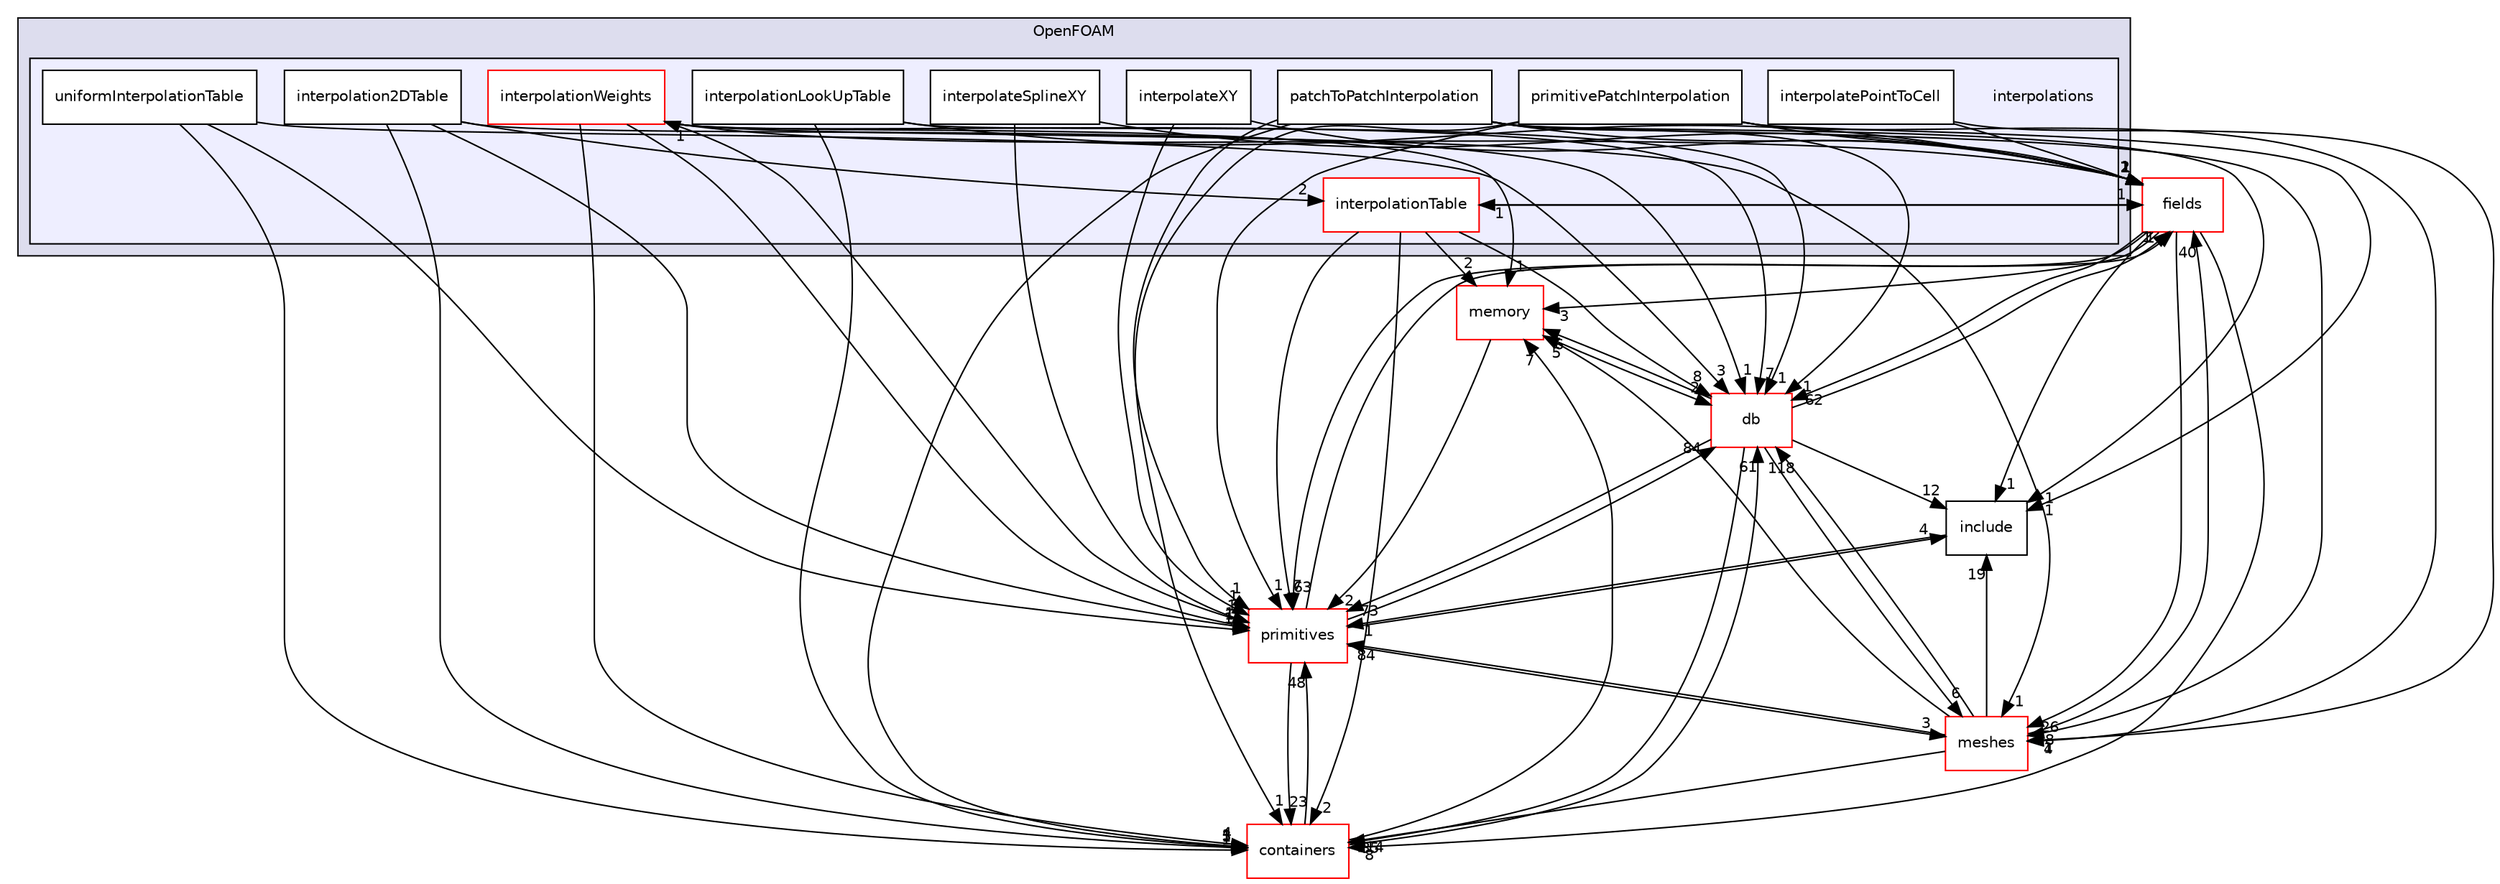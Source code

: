digraph "src/OpenFOAM/interpolations" {
  bgcolor=transparent;
  compound=true
  node [ fontsize="10", fontname="Helvetica"];
  edge [ labelfontsize="10", labelfontname="Helvetica"];
  subgraph clusterdir_c5473ff19b20e6ec4dfe5c310b3778a8 {
    graph [ bgcolor="#ddddee", pencolor="black", label="OpenFOAM" fontname="Helvetica", fontsize="10", URL="dir_c5473ff19b20e6ec4dfe5c310b3778a8.html"]
  subgraph clusterdir_e764f87aebd421bcba631b254777cd25 {
    graph [ bgcolor="#eeeeff", pencolor="black", label="" URL="dir_e764f87aebd421bcba631b254777cd25.html"];
    dir_e764f87aebd421bcba631b254777cd25 [shape=plaintext label="interpolations"];
    dir_7056e5d0422e168eebb50ab7ef0e35a8 [shape=box label="interpolatePointToCell" color="black" fillcolor="white" style="filled" URL="dir_7056e5d0422e168eebb50ab7ef0e35a8.html"];
    dir_b6b030d7166311d76fab0435b15dc48a [shape=box label="interpolateSplineXY" color="black" fillcolor="white" style="filled" URL="dir_b6b030d7166311d76fab0435b15dc48a.html"];
    dir_e3588e627be5dc15d34f97aacb9403c2 [shape=box label="interpolateXY" color="black" fillcolor="white" style="filled" URL="dir_e3588e627be5dc15d34f97aacb9403c2.html"];
    dir_8630504119f3d0001a5421f145fe19b5 [shape=box label="interpolation2DTable" color="black" fillcolor="white" style="filled" URL="dir_8630504119f3d0001a5421f145fe19b5.html"];
    dir_83adfa3c61eb33e82271a08708c738b8 [shape=box label="interpolationLookUpTable" color="black" fillcolor="white" style="filled" URL="dir_83adfa3c61eb33e82271a08708c738b8.html"];
    dir_9f1aca8cdff648a574ac91ac8f606876 [shape=box label="interpolationTable" color="red" fillcolor="white" style="filled" URL="dir_9f1aca8cdff648a574ac91ac8f606876.html"];
    dir_cb8fa07fd9be2ed302d73f31d0bb935b [shape=box label="interpolationWeights" color="red" fillcolor="white" style="filled" URL="dir_cb8fa07fd9be2ed302d73f31d0bb935b.html"];
    dir_ac1cfc072204e57d7deaa19eb7cb8e32 [shape=box label="patchToPatchInterpolation" color="black" fillcolor="white" style="filled" URL="dir_ac1cfc072204e57d7deaa19eb7cb8e32.html"];
    dir_a1a548241b85a045769233f1328687fe [shape=box label="primitivePatchInterpolation" color="black" fillcolor="white" style="filled" URL="dir_a1a548241b85a045769233f1328687fe.html"];
    dir_40141e424c072bc494685979d8354d68 [shape=box label="uniformInterpolationTable" color="black" fillcolor="white" style="filled" URL="dir_40141e424c072bc494685979d8354d68.html"];
  }
  }
  dir_385a22dcc2f7120acb0f1a7a832b3b8d [shape=box label="memory" color="red" URL="dir_385a22dcc2f7120acb0f1a7a832b3b8d.html"];
  dir_962442b8f989d5529fab5e0f0e4ffb74 [shape=box label="fields" color="red" URL="dir_962442b8f989d5529fab5e0f0e4ffb74.html"];
  dir_19d0872053bde092be81d7fe3f56cbf7 [shape=box label="containers" color="red" URL="dir_19d0872053bde092be81d7fe3f56cbf7.html"];
  dir_aa2423979fb45fc41c393a5db370ab21 [shape=box label="meshes" color="red" URL="dir_aa2423979fb45fc41c393a5db370ab21.html"];
  dir_63c634f7a7cfd679ac26c67fb30fc32f [shape=box label="db" color="red" URL="dir_63c634f7a7cfd679ac26c67fb30fc32f.html"];
  dir_3e50f45338116b169052b428016851aa [shape=box label="primitives" color="red" URL="dir_3e50f45338116b169052b428016851aa.html"];
  dir_e954e9f5966bc1c681a414ec8bd0ee15 [shape=box label="include" URL="dir_e954e9f5966bc1c681a414ec8bd0ee15.html"];
  dir_8630504119f3d0001a5421f145fe19b5->dir_19d0872053bde092be81d7fe3f56cbf7 [headlabel="1", labeldistance=1.5 headhref="dir_002115_001893.html"];
  dir_8630504119f3d0001a5421f145fe19b5->dir_63c634f7a7cfd679ac26c67fb30fc32f [headlabel="1", labeldistance=1.5 headhref="dir_002115_001944.html"];
  dir_8630504119f3d0001a5421f145fe19b5->dir_3e50f45338116b169052b428016851aa [headlabel="1", labeldistance=1.5 headhref="dir_002115_002313.html"];
  dir_8630504119f3d0001a5421f145fe19b5->dir_9f1aca8cdff648a574ac91ac8f606876 [headlabel="2", labeldistance=1.5 headhref="dir_002115_002117.html"];
  dir_385a22dcc2f7120acb0f1a7a832b3b8d->dir_63c634f7a7cfd679ac26c67fb30fc32f [headlabel="2", labeldistance=1.5 headhref="dir_002210_001944.html"];
  dir_385a22dcc2f7120acb0f1a7a832b3b8d->dir_3e50f45338116b169052b428016851aa [headlabel="2", labeldistance=1.5 headhref="dir_002210_002313.html"];
  dir_83adfa3c61eb33e82271a08708c738b8->dir_962442b8f989d5529fab5e0f0e4ffb74 [headlabel="1", labeldistance=1.5 headhref="dir_002116_002013.html"];
  dir_83adfa3c61eb33e82271a08708c738b8->dir_19d0872053bde092be81d7fe3f56cbf7 [headlabel="3", labeldistance=1.5 headhref="dir_002116_001893.html"];
  dir_83adfa3c61eb33e82271a08708c738b8->dir_63c634f7a7cfd679ac26c67fb30fc32f [headlabel="1", labeldistance=1.5 headhref="dir_002116_001944.html"];
  dir_962442b8f989d5529fab5e0f0e4ffb74->dir_385a22dcc2f7120acb0f1a7a832b3b8d [headlabel="3", labeldistance=1.5 headhref="dir_002013_002210.html"];
  dir_962442b8f989d5529fab5e0f0e4ffb74->dir_19d0872053bde092be81d7fe3f56cbf7 [headlabel="8", labeldistance=1.5 headhref="dir_002013_001893.html"];
  dir_962442b8f989d5529fab5e0f0e4ffb74->dir_aa2423979fb45fc41c393a5db370ab21 [headlabel="26", labeldistance=1.5 headhref="dir_002013_002215.html"];
  dir_962442b8f989d5529fab5e0f0e4ffb74->dir_63c634f7a7cfd679ac26c67fb30fc32f [headlabel="62", labeldistance=1.5 headhref="dir_002013_001944.html"];
  dir_962442b8f989d5529fab5e0f0e4ffb74->dir_3e50f45338116b169052b428016851aa [headlabel="63", labeldistance=1.5 headhref="dir_002013_002313.html"];
  dir_962442b8f989d5529fab5e0f0e4ffb74->dir_e954e9f5966bc1c681a414ec8bd0ee15 [headlabel="1", labeldistance=1.5 headhref="dir_002013_002110.html"];
  dir_962442b8f989d5529fab5e0f0e4ffb74->dir_9f1aca8cdff648a574ac91ac8f606876 [headlabel="1", labeldistance=1.5 headhref="dir_002013_002117.html"];
  dir_ac1cfc072204e57d7deaa19eb7cb8e32->dir_962442b8f989d5529fab5e0f0e4ffb74 [headlabel="2", labeldistance=1.5 headhref="dir_002125_002013.html"];
  dir_ac1cfc072204e57d7deaa19eb7cb8e32->dir_19d0872053bde092be81d7fe3f56cbf7 [headlabel="1", labeldistance=1.5 headhref="dir_002125_001893.html"];
  dir_ac1cfc072204e57d7deaa19eb7cb8e32->dir_aa2423979fb45fc41c393a5db370ab21 [headlabel="8", labeldistance=1.5 headhref="dir_002125_002215.html"];
  dir_ac1cfc072204e57d7deaa19eb7cb8e32->dir_63c634f7a7cfd679ac26c67fb30fc32f [headlabel="1", labeldistance=1.5 headhref="dir_002125_001944.html"];
  dir_ac1cfc072204e57d7deaa19eb7cb8e32->dir_3e50f45338116b169052b428016851aa [headlabel="1", labeldistance=1.5 headhref="dir_002125_002313.html"];
  dir_ac1cfc072204e57d7deaa19eb7cb8e32->dir_e954e9f5966bc1c681a414ec8bd0ee15 [headlabel="1", labeldistance=1.5 headhref="dir_002125_002110.html"];
  dir_19d0872053bde092be81d7fe3f56cbf7->dir_385a22dcc2f7120acb0f1a7a832b3b8d [headlabel="7", labeldistance=1.5 headhref="dir_001893_002210.html"];
  dir_19d0872053bde092be81d7fe3f56cbf7->dir_63c634f7a7cfd679ac26c67fb30fc32f [headlabel="61", labeldistance=1.5 headhref="dir_001893_001944.html"];
  dir_19d0872053bde092be81d7fe3f56cbf7->dir_3e50f45338116b169052b428016851aa [headlabel="48", labeldistance=1.5 headhref="dir_001893_002313.html"];
  dir_b6b030d7166311d76fab0435b15dc48a->dir_962442b8f989d5529fab5e0f0e4ffb74 [headlabel="2", labeldistance=1.5 headhref="dir_002113_002013.html"];
  dir_b6b030d7166311d76fab0435b15dc48a->dir_3e50f45338116b169052b428016851aa [headlabel="1", labeldistance=1.5 headhref="dir_002113_002313.html"];
  dir_aa2423979fb45fc41c393a5db370ab21->dir_385a22dcc2f7120acb0f1a7a832b3b8d [headlabel="5", labeldistance=1.5 headhref="dir_002215_002210.html"];
  dir_aa2423979fb45fc41c393a5db370ab21->dir_962442b8f989d5529fab5e0f0e4ffb74 [headlabel="40", labeldistance=1.5 headhref="dir_002215_002013.html"];
  dir_aa2423979fb45fc41c393a5db370ab21->dir_19d0872053bde092be81d7fe3f56cbf7 [headlabel="114", labeldistance=1.5 headhref="dir_002215_001893.html"];
  dir_aa2423979fb45fc41c393a5db370ab21->dir_63c634f7a7cfd679ac26c67fb30fc32f [headlabel="118", labeldistance=1.5 headhref="dir_002215_001944.html"];
  dir_aa2423979fb45fc41c393a5db370ab21->dir_3e50f45338116b169052b428016851aa [headlabel="84", labeldistance=1.5 headhref="dir_002215_002313.html"];
  dir_aa2423979fb45fc41c393a5db370ab21->dir_e954e9f5966bc1c681a414ec8bd0ee15 [headlabel="19", labeldistance=1.5 headhref="dir_002215_002110.html"];
  dir_63c634f7a7cfd679ac26c67fb30fc32f->dir_385a22dcc2f7120acb0f1a7a832b3b8d [headlabel="6", labeldistance=1.5 headhref="dir_001944_002210.html"];
  dir_63c634f7a7cfd679ac26c67fb30fc32f->dir_962442b8f989d5529fab5e0f0e4ffb74 [headlabel="1", labeldistance=1.5 headhref="dir_001944_002013.html"];
  dir_63c634f7a7cfd679ac26c67fb30fc32f->dir_19d0872053bde092be81d7fe3f56cbf7 [headlabel="35", labeldistance=1.5 headhref="dir_001944_001893.html"];
  dir_63c634f7a7cfd679ac26c67fb30fc32f->dir_aa2423979fb45fc41c393a5db370ab21 [headlabel="6", labeldistance=1.5 headhref="dir_001944_002215.html"];
  dir_63c634f7a7cfd679ac26c67fb30fc32f->dir_3e50f45338116b169052b428016851aa [headlabel="73", labeldistance=1.5 headhref="dir_001944_002313.html"];
  dir_63c634f7a7cfd679ac26c67fb30fc32f->dir_e954e9f5966bc1c681a414ec8bd0ee15 [headlabel="12", labeldistance=1.5 headhref="dir_001944_002110.html"];
  dir_a1a548241b85a045769233f1328687fe->dir_962442b8f989d5529fab5e0f0e4ffb74 [headlabel="1", labeldistance=1.5 headhref="dir_002126_002013.html"];
  dir_a1a548241b85a045769233f1328687fe->dir_19d0872053bde092be81d7fe3f56cbf7 [headlabel="1", labeldistance=1.5 headhref="dir_002126_001893.html"];
  dir_a1a548241b85a045769233f1328687fe->dir_aa2423979fb45fc41c393a5db370ab21 [headlabel="4", labeldistance=1.5 headhref="dir_002126_002215.html"];
  dir_a1a548241b85a045769233f1328687fe->dir_3e50f45338116b169052b428016851aa [headlabel="1", labeldistance=1.5 headhref="dir_002126_002313.html"];
  dir_a1a548241b85a045769233f1328687fe->dir_e954e9f5966bc1c681a414ec8bd0ee15 [headlabel="1", labeldistance=1.5 headhref="dir_002126_002110.html"];
  dir_e3588e627be5dc15d34f97aacb9403c2->dir_962442b8f989d5529fab5e0f0e4ffb74 [headlabel="2", labeldistance=1.5 headhref="dir_002114_002013.html"];
  dir_e3588e627be5dc15d34f97aacb9403c2->dir_3e50f45338116b169052b428016851aa [headlabel="1", labeldistance=1.5 headhref="dir_002114_002313.html"];
  dir_3e50f45338116b169052b428016851aa->dir_962442b8f989d5529fab5e0f0e4ffb74 [headlabel="1", labeldistance=1.5 headhref="dir_002313_002013.html"];
  dir_3e50f45338116b169052b428016851aa->dir_19d0872053bde092be81d7fe3f56cbf7 [headlabel="23", labeldistance=1.5 headhref="dir_002313_001893.html"];
  dir_3e50f45338116b169052b428016851aa->dir_aa2423979fb45fc41c393a5db370ab21 [headlabel="3", labeldistance=1.5 headhref="dir_002313_002215.html"];
  dir_3e50f45338116b169052b428016851aa->dir_63c634f7a7cfd679ac26c67fb30fc32f [headlabel="84", labeldistance=1.5 headhref="dir_002313_001944.html"];
  dir_3e50f45338116b169052b428016851aa->dir_e954e9f5966bc1c681a414ec8bd0ee15 [headlabel="4", labeldistance=1.5 headhref="dir_002313_002110.html"];
  dir_3e50f45338116b169052b428016851aa->dir_cb8fa07fd9be2ed302d73f31d0bb935b [headlabel="1", labeldistance=1.5 headhref="dir_002313_002121.html"];
  dir_40141e424c072bc494685979d8354d68->dir_19d0872053bde092be81d7fe3f56cbf7 [headlabel="1", labeldistance=1.5 headhref="dir_002127_001893.html"];
  dir_40141e424c072bc494685979d8354d68->dir_63c634f7a7cfd679ac26c67fb30fc32f [headlabel="3", labeldistance=1.5 headhref="dir_002127_001944.html"];
  dir_40141e424c072bc494685979d8354d68->dir_3e50f45338116b169052b428016851aa [headlabel="1", labeldistance=1.5 headhref="dir_002127_002313.html"];
  dir_e954e9f5966bc1c681a414ec8bd0ee15->dir_3e50f45338116b169052b428016851aa [headlabel="1", labeldistance=1.5 headhref="dir_002110_002313.html"];
  dir_7056e5d0422e168eebb50ab7ef0e35a8->dir_962442b8f989d5529fab5e0f0e4ffb74 [headlabel="1", labeldistance=1.5 headhref="dir_002112_002013.html"];
  dir_7056e5d0422e168eebb50ab7ef0e35a8->dir_aa2423979fb45fc41c393a5db370ab21 [headlabel="1", labeldistance=1.5 headhref="dir_002112_002215.html"];
  dir_cb8fa07fd9be2ed302d73f31d0bb935b->dir_385a22dcc2f7120acb0f1a7a832b3b8d [headlabel="1", labeldistance=1.5 headhref="dir_002121_002210.html"];
  dir_cb8fa07fd9be2ed302d73f31d0bb935b->dir_962442b8f989d5529fab5e0f0e4ffb74 [headlabel="1", labeldistance=1.5 headhref="dir_002121_002013.html"];
  dir_cb8fa07fd9be2ed302d73f31d0bb935b->dir_19d0872053bde092be81d7fe3f56cbf7 [headlabel="4", labeldistance=1.5 headhref="dir_002121_001893.html"];
  dir_cb8fa07fd9be2ed302d73f31d0bb935b->dir_aa2423979fb45fc41c393a5db370ab21 [headlabel="1", labeldistance=1.5 headhref="dir_002121_002215.html"];
  dir_cb8fa07fd9be2ed302d73f31d0bb935b->dir_63c634f7a7cfd679ac26c67fb30fc32f [headlabel="7", labeldistance=1.5 headhref="dir_002121_001944.html"];
  dir_cb8fa07fd9be2ed302d73f31d0bb935b->dir_3e50f45338116b169052b428016851aa [headlabel="1", labeldistance=1.5 headhref="dir_002121_002313.html"];
  dir_9f1aca8cdff648a574ac91ac8f606876->dir_385a22dcc2f7120acb0f1a7a832b3b8d [headlabel="2", labeldistance=1.5 headhref="dir_002117_002210.html"];
  dir_9f1aca8cdff648a574ac91ac8f606876->dir_962442b8f989d5529fab5e0f0e4ffb74 [headlabel="1", labeldistance=1.5 headhref="dir_002117_002013.html"];
  dir_9f1aca8cdff648a574ac91ac8f606876->dir_19d0872053bde092be81d7fe3f56cbf7 [headlabel="2", labeldistance=1.5 headhref="dir_002117_001893.html"];
  dir_9f1aca8cdff648a574ac91ac8f606876->dir_63c634f7a7cfd679ac26c67fb30fc32f [headlabel="8", labeldistance=1.5 headhref="dir_002117_001944.html"];
  dir_9f1aca8cdff648a574ac91ac8f606876->dir_3e50f45338116b169052b428016851aa [headlabel="7", labeldistance=1.5 headhref="dir_002117_002313.html"];
}
